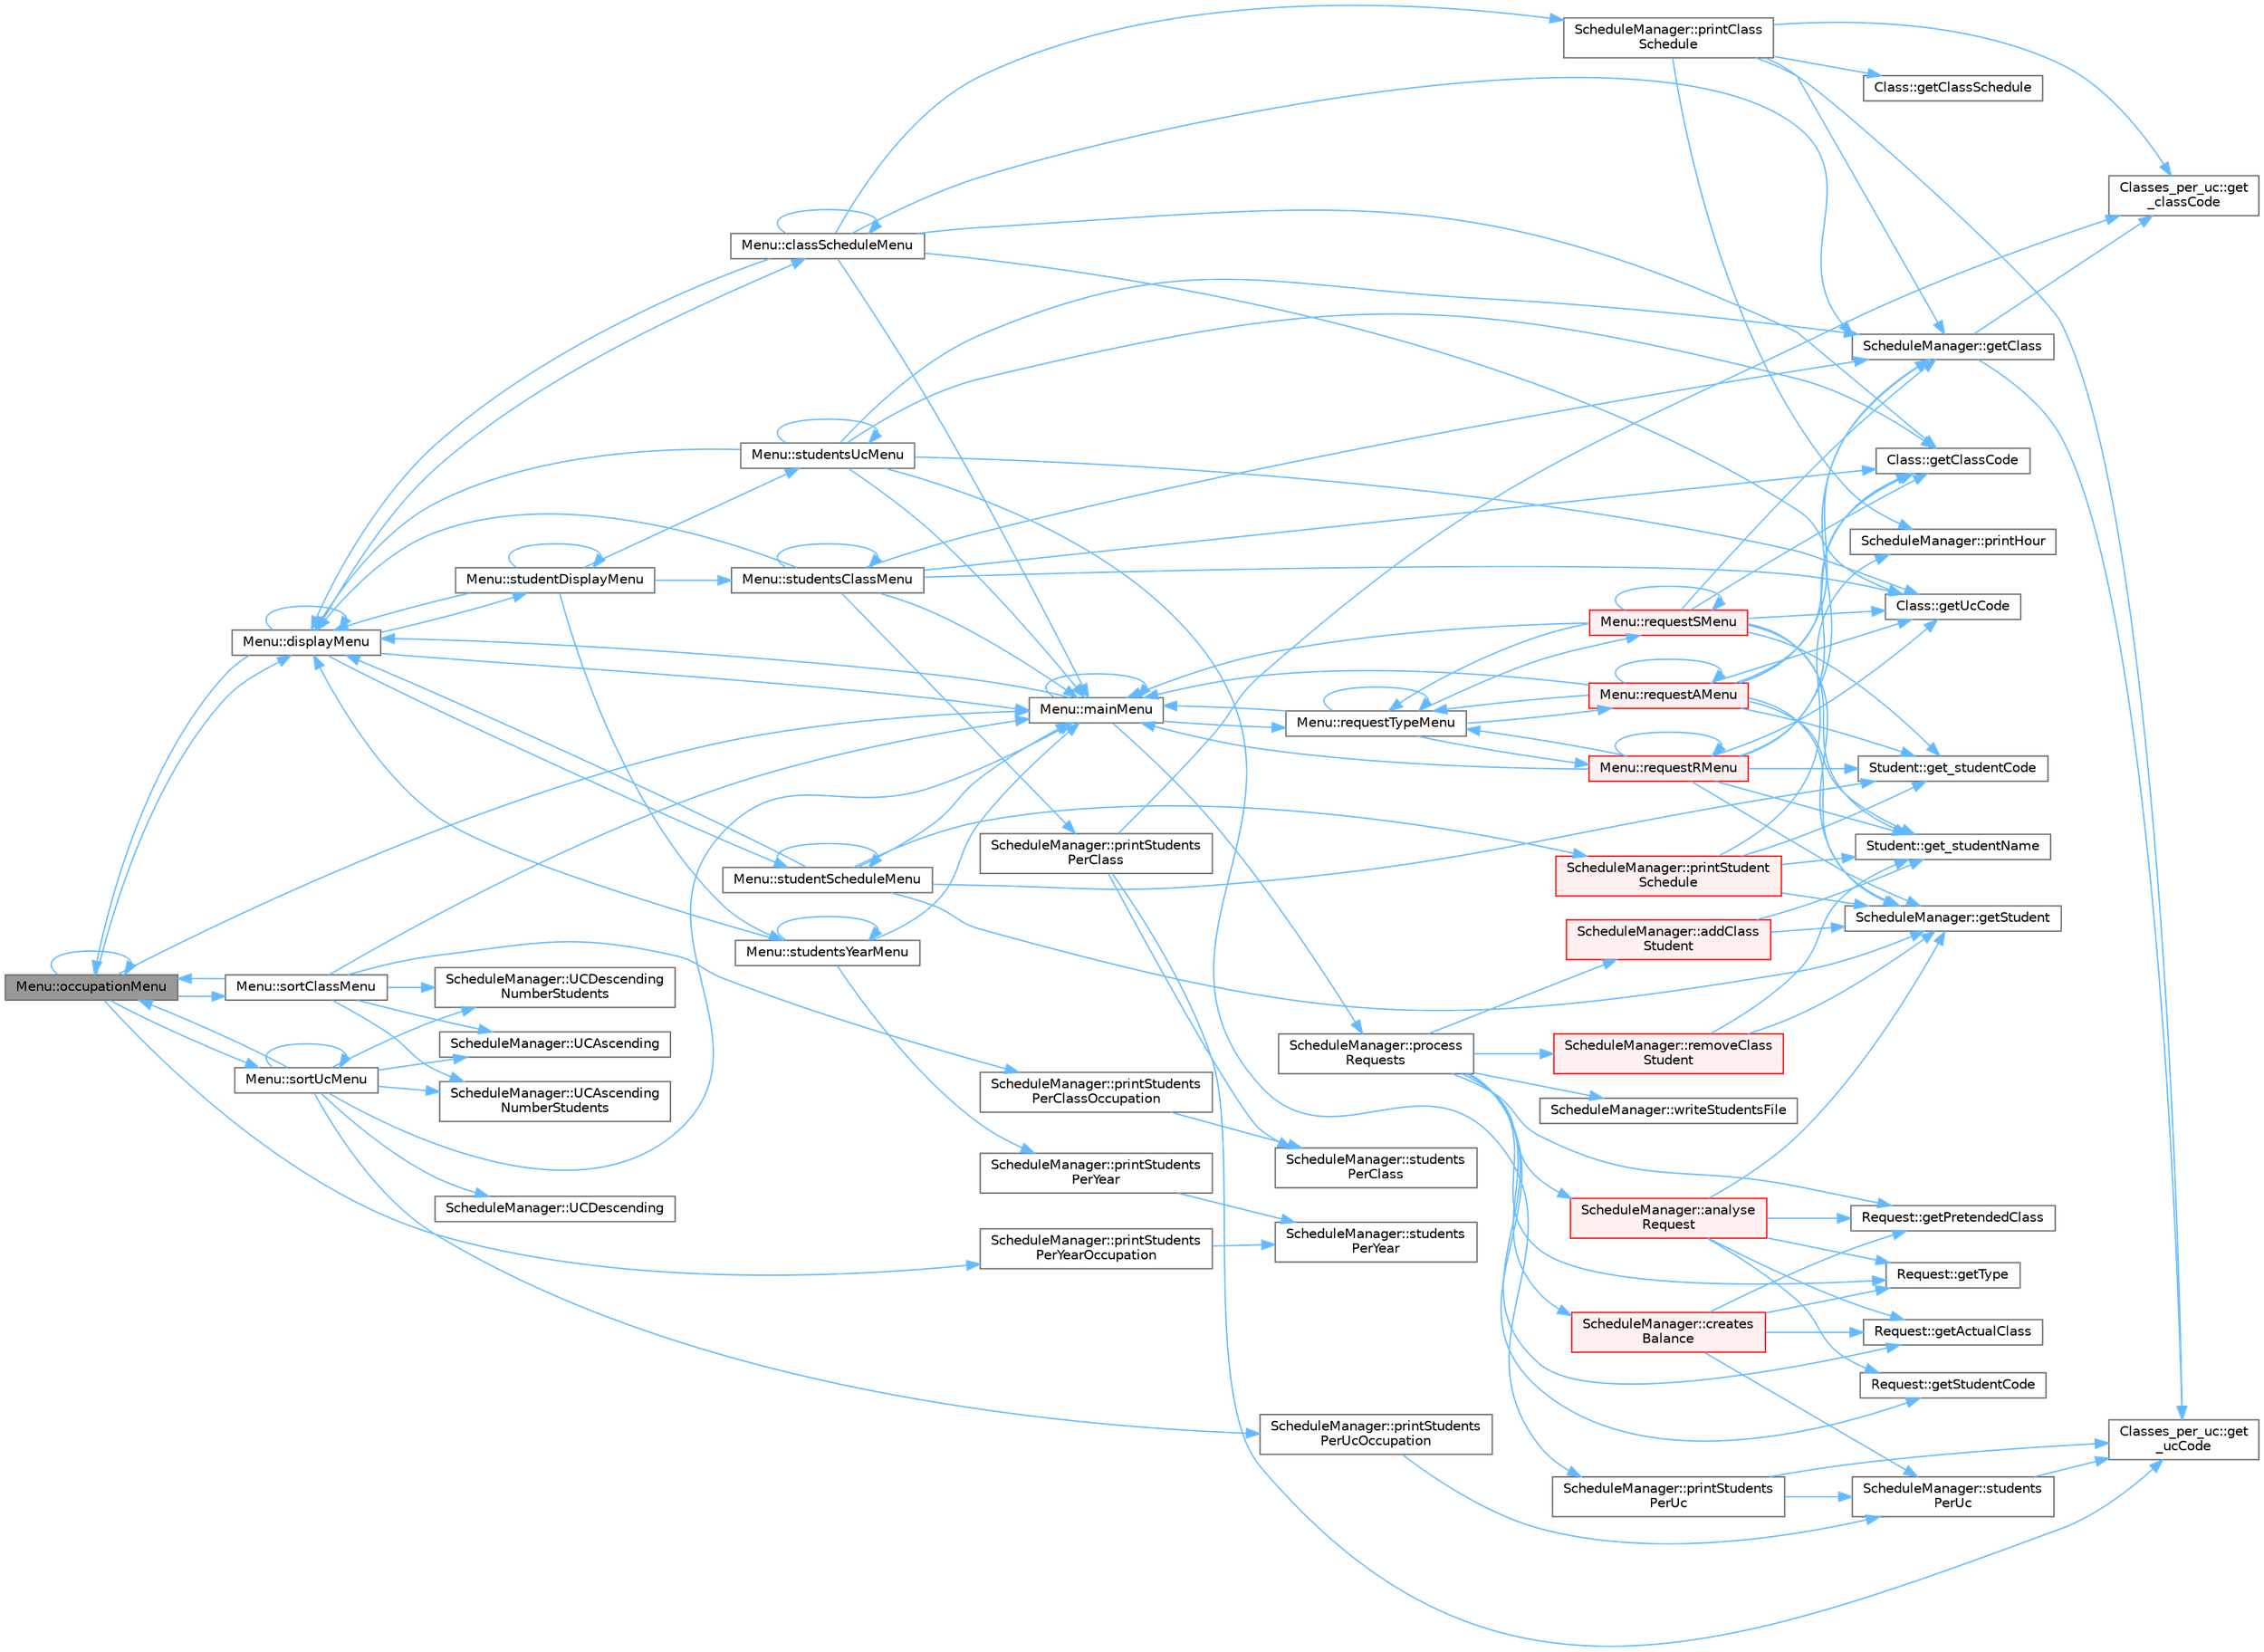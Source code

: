 digraph "Menu::occupationMenu"
{
 // LATEX_PDF_SIZE
  bgcolor="transparent";
  edge [fontname=Helvetica,fontsize=10,labelfontname=Helvetica,labelfontsize=10];
  node [fontname=Helvetica,fontsize=10,shape=box,height=0.2,width=0.4];
  rankdir="LR";
  Node1 [label="Menu::occupationMenu",height=0.2,width=0.4,color="gray40", fillcolor="grey60", style="filled", fontcolor="black",tooltip="displays the options to the occupation of classes, uc's or year"];
  Node1 -> Node2 [color="steelblue1",style="solid"];
  Node2 [label="Menu::displayMenu",height=0.2,width=0.4,color="grey40", fillcolor="white", style="filled",URL="$class_menu.html#a7ceb2718cac4b01b62731e1bcf4283f1",tooltip="displays and manages the display menu of the application"];
  Node2 -> Node3 [color="steelblue1",style="solid"];
  Node3 [label="Menu::classScheduleMenu",height=0.2,width=0.4,color="grey40", fillcolor="white", style="filled",URL="$class_menu.html#aa677a519e096f8d55025ed02c90bb16f",tooltip="displays the schedule of a class"];
  Node3 -> Node3 [color="steelblue1",style="solid"];
  Node3 -> Node2 [color="steelblue1",style="solid"];
  Node3 -> Node4 [color="steelblue1",style="solid"];
  Node4 [label="ScheduleManager::getClass",height=0.2,width=0.4,color="grey40", fillcolor="white", style="filled",URL="$class_schedule_manager.html#af086538733e4b420293d38a300286dbd",tooltip="get a class in the list of all classes per uc, complexity O(n)"];
  Node4 -> Node5 [color="steelblue1",style="solid"];
  Node5 [label="Classes_per_uc::get\l_classCode",height=0.2,width=0.4,color="grey40", fillcolor="white", style="filled",URL="$class_classes__per__uc.html#af2d2caaac1992545c5cc9cdd25931ff1",tooltip="gets the Class Code, complexity O(1)"];
  Node4 -> Node6 [color="steelblue1",style="solid"];
  Node6 [label="Classes_per_uc::get\l_ucCode",height=0.2,width=0.4,color="grey40", fillcolor="white", style="filled",URL="$class_classes__per__uc.html#ad7dc285639f33fad9796309cb686eb16",tooltip="gets the Uc Code, complexity O(1)"];
  Node3 -> Node7 [color="steelblue1",style="solid"];
  Node7 [label="Class::getClassCode",height=0.2,width=0.4,color="grey40", fillcolor="white", style="filled",URL="$class_class.html#a741c8eacce26ceaf0d68e4e5a145be68",tooltip="gets the Class Code, complexity O(1)"];
  Node3 -> Node8 [color="steelblue1",style="solid"];
  Node8 [label="Class::getUcCode",height=0.2,width=0.4,color="grey40", fillcolor="white", style="filled",URL="$class_class.html#a42b4ee11c3181b8b5ebc39e9652153f9",tooltip="gets the Uc Code, complexity O(1)"];
  Node3 -> Node9 [color="steelblue1",style="solid"];
  Node9 [label="Menu::mainMenu",height=0.2,width=0.4,color="grey40", fillcolor="white", style="filled",URL="$class_menu.html#aef9edee86d2ea460606361c92e061583",tooltip="displays and manages the main menu of the application"];
  Node9 -> Node2 [color="steelblue1",style="solid"];
  Node9 -> Node9 [color="steelblue1",style="solid"];
  Node9 -> Node10 [color="steelblue1",style="solid"];
  Node10 [label="ScheduleManager::process\lRequests",height=0.2,width=0.4,color="grey40", fillcolor="white", style="filled",URL="$class_schedule_manager.html#a48575e5429cdeded98a3367220de6fe7",tooltip="Complexity = O(n)"];
  Node10 -> Node11 [color="steelblue1",style="solid"];
  Node11 [label="ScheduleManager::addClass\lStudent",height=0.2,width=0.4,color="red", fillcolor="#FFF0F0", style="filled",URL="$class_schedule_manager.html#a6b3d6ef8772acd383dc1bf45f73a32b7",tooltip="Complexity = O(n + log n)"];
  Node11 -> Node13 [color="steelblue1",style="solid"];
  Node13 [label="Student::get_studentName",height=0.2,width=0.4,color="grey40", fillcolor="white", style="filled",URL="$class_student.html#af63e97959c77004acbe20302d6ad1a39",tooltip="gets the student name, complexity O(1)"];
  Node11 -> Node14 [color="steelblue1",style="solid"];
  Node14 [label="ScheduleManager::getStudent",height=0.2,width=0.4,color="grey40", fillcolor="white", style="filled",URL="$class_schedule_manager.html#ae9e558e49da94f4d5a4e5737dcecc59a",tooltip="gets the corresponding object to a student code, complexity O(n)"];
  Node10 -> Node15 [color="steelblue1",style="solid"];
  Node15 [label="ScheduleManager::analyse\lRequest",height=0.2,width=0.4,color="red", fillcolor="#FFF0F0", style="filled",URL="$class_schedule_manager.html#a2a4bba26f31a117f84244e431090a866",tooltip="Complexity O(n)"];
  Node15 -> Node21 [color="steelblue1",style="solid"];
  Node21 [label="Request::getActualClass",height=0.2,width=0.4,color="grey40", fillcolor="white", style="filled",URL="$class_request.html#ad55809beb01bf01c52087b4802379c4a",tooltip=" "];
  Node15 -> Node22 [color="steelblue1",style="solid"];
  Node22 [label="Request::getPretendedClass",height=0.2,width=0.4,color="grey40", fillcolor="white", style="filled",URL="$class_request.html#a7b02f395927210c07751be44d1b3c58c",tooltip=" "];
  Node15 -> Node14 [color="steelblue1",style="solid"];
  Node15 -> Node23 [color="steelblue1",style="solid"];
  Node23 [label="Request::getStudentCode",height=0.2,width=0.4,color="grey40", fillcolor="white", style="filled",URL="$class_request.html#a5a9953615d3e8fbb377bc13a17b65e57",tooltip=" "];
  Node15 -> Node24 [color="steelblue1",style="solid"];
  Node24 [label="Request::getType",height=0.2,width=0.4,color="grey40", fillcolor="white", style="filled",URL="$class_request.html#a64192fbb788c9dcae1e011f85a7c0f67",tooltip=" "];
  Node10 -> Node25 [color="steelblue1",style="solid"];
  Node25 [label="ScheduleManager::creates\lBalance",height=0.2,width=0.4,color="red", fillcolor="#FFF0F0", style="filled",URL="$class_schedule_manager.html#af918b25dc00ed4ffcd0ca8d29abd2af3",tooltip="Complexity = O(n²)"];
  Node25 -> Node21 [color="steelblue1",style="solid"];
  Node25 -> Node22 [color="steelblue1",style="solid"];
  Node25 -> Node24 [color="steelblue1",style="solid"];
  Node25 -> Node29 [color="steelblue1",style="solid"];
  Node29 [label="ScheduleManager::students\lPerUc",height=0.2,width=0.4,color="grey40", fillcolor="white", style="filled",URL="$class_schedule_manager.html#a4f1dcd913c220b073ff9e79a180fe686",tooltip="Complexity = O(n + number of classes per student) = O(n)"];
  Node29 -> Node6 [color="steelblue1",style="solid"];
  Node10 -> Node21 [color="steelblue1",style="solid"];
  Node10 -> Node22 [color="steelblue1",style="solid"];
  Node10 -> Node23 [color="steelblue1",style="solid"];
  Node10 -> Node24 [color="steelblue1",style="solid"];
  Node10 -> Node30 [color="steelblue1",style="solid"];
  Node30 [label="ScheduleManager::removeClass\lStudent",height=0.2,width=0.4,color="red", fillcolor="#FFF0F0", style="filled",URL="$class_schedule_manager.html#abee9ead517d9992eb0326cfcdd98a90c",tooltip="Complexity = O(n + log n)"];
  Node30 -> Node13 [color="steelblue1",style="solid"];
  Node30 -> Node14 [color="steelblue1",style="solid"];
  Node10 -> Node31 [color="steelblue1",style="solid"];
  Node31 [label="ScheduleManager::writeStudentsFile",height=0.2,width=0.4,color="grey40", fillcolor="white", style="filled",URL="$class_schedule_manager.html#a6597654bdd09088afc302aff9602fb9b",tooltip="Complexity = O(n)"];
  Node9 -> Node32 [color="steelblue1",style="solid"];
  Node32 [label="Menu::requestTypeMenu",height=0.2,width=0.4,color="grey40", fillcolor="white", style="filled",URL="$class_menu.html#a08f5fd797aed15499f55a271317f417e",tooltip="displays and manages the request menu of the application"];
  Node32 -> Node9 [color="steelblue1",style="solid"];
  Node32 -> Node33 [color="steelblue1",style="solid"];
  Node33 [label="Menu::requestAMenu",height=0.2,width=0.4,color="red", fillcolor="#FFF0F0", style="filled",URL="$class_menu.html#a98f6fc8ff0888c1141677e12061d05d9",tooltip="displays and manages the request menu to add a student to a new class"];
  Node33 -> Node34 [color="steelblue1",style="solid"];
  Node34 [label="Student::get_studentCode",height=0.2,width=0.4,color="grey40", fillcolor="white", style="filled",URL="$class_student.html#a6b9d32745e4a22040364773353158464",tooltip="gets the student code, complexity O(1)"];
  Node33 -> Node13 [color="steelblue1",style="solid"];
  Node33 -> Node4 [color="steelblue1",style="solid"];
  Node33 -> Node7 [color="steelblue1",style="solid"];
  Node33 -> Node14 [color="steelblue1",style="solid"];
  Node33 -> Node8 [color="steelblue1",style="solid"];
  Node33 -> Node9 [color="steelblue1",style="solid"];
  Node33 -> Node33 [color="steelblue1",style="solid"];
  Node33 -> Node32 [color="steelblue1",style="solid"];
  Node32 -> Node36 [color="steelblue1",style="solid"];
  Node36 [label="Menu::requestRMenu",height=0.2,width=0.4,color="red", fillcolor="#FFF0F0", style="filled",URL="$class_menu.html#a80da583d6fbe2654f0e2de94c2df66af",tooltip="displays and manages the request menu to remove a student from a class"];
  Node36 -> Node34 [color="steelblue1",style="solid"];
  Node36 -> Node13 [color="steelblue1",style="solid"];
  Node36 -> Node4 [color="steelblue1",style="solid"];
  Node36 -> Node7 [color="steelblue1",style="solid"];
  Node36 -> Node14 [color="steelblue1",style="solid"];
  Node36 -> Node8 [color="steelblue1",style="solid"];
  Node36 -> Node9 [color="steelblue1",style="solid"];
  Node36 -> Node36 [color="steelblue1",style="solid"];
  Node36 -> Node32 [color="steelblue1",style="solid"];
  Node32 -> Node37 [color="steelblue1",style="solid"];
  Node37 [label="Menu::requestSMenu",height=0.2,width=0.4,color="red", fillcolor="#FFF0F0", style="filled",URL="$class_menu.html#acbc8696e3f90771a91f6ee1a4389d73b",tooltip="displays and manages the request menu to swap student class(es)"];
  Node37 -> Node34 [color="steelblue1",style="solid"];
  Node37 -> Node13 [color="steelblue1",style="solid"];
  Node37 -> Node4 [color="steelblue1",style="solid"];
  Node37 -> Node7 [color="steelblue1",style="solid"];
  Node37 -> Node14 [color="steelblue1",style="solid"];
  Node37 -> Node8 [color="steelblue1",style="solid"];
  Node37 -> Node9 [color="steelblue1",style="solid"];
  Node37 -> Node37 [color="steelblue1",style="solid"];
  Node37 -> Node32 [color="steelblue1",style="solid"];
  Node32 -> Node32 [color="steelblue1",style="solid"];
  Node3 -> Node38 [color="steelblue1",style="solid"];
  Node38 [label="ScheduleManager::printClass\lSchedule",height=0.2,width=0.4,color="grey40", fillcolor="white", style="filled",URL="$class_schedule_manager.html#a6544749a66e0df443356f162f5a6048f",tooltip="complexity O(2) = O(1)"];
  Node38 -> Node5 [color="steelblue1",style="solid"];
  Node38 -> Node6 [color="steelblue1",style="solid"];
  Node38 -> Node4 [color="steelblue1",style="solid"];
  Node38 -> Node39 [color="steelblue1",style="solid"];
  Node39 [label="Class::getClassSchedule",height=0.2,width=0.4,color="grey40", fillcolor="white", style="filled",URL="$class_class.html#ae4b4b4d65d68d3070ebcd3ececb95090",tooltip="gets a list of the Class Schedule, complexity O(1)"];
  Node38 -> Node40 [color="steelblue1",style="solid"];
  Node40 [label="ScheduleManager::printHour",height=0.2,width=0.4,color="grey40", fillcolor="white", style="filled",URL="$class_schedule_manager.html#a3c8d93bdddc5efe2b9e60816caefbbc1",tooltip="converts and prints a float into a time stamp, complexity O(1)"];
  Node2 -> Node2 [color="steelblue1",style="solid"];
  Node2 -> Node9 [color="steelblue1",style="solid"];
  Node2 -> Node1 [color="steelblue1",style="solid"];
  Node2 -> Node41 [color="steelblue1",style="solid"];
  Node41 [label="Menu::studentDisplayMenu",height=0.2,width=0.4,color="grey40", fillcolor="white", style="filled",URL="$class_menu.html#afc61de2cbeb06654497344254c5b9050",tooltip="displays the options to show the students on UC/Class/Year"];
  Node41 -> Node2 [color="steelblue1",style="solid"];
  Node41 -> Node41 [color="steelblue1",style="solid"];
  Node41 -> Node42 [color="steelblue1",style="solid"];
  Node42 [label="Menu::studentsClassMenu",height=0.2,width=0.4,color="grey40", fillcolor="white", style="filled",URL="$class_menu.html#aa06a36f0195d4f18ee727ee191c8fee1",tooltip="displays input options for classCode and UCCode to choose a Class's list of students to display"];
  Node42 -> Node2 [color="steelblue1",style="solid"];
  Node42 -> Node4 [color="steelblue1",style="solid"];
  Node42 -> Node7 [color="steelblue1",style="solid"];
  Node42 -> Node8 [color="steelblue1",style="solid"];
  Node42 -> Node9 [color="steelblue1",style="solid"];
  Node42 -> Node43 [color="steelblue1",style="solid"];
  Node43 [label="ScheduleManager::printStudents\lPerClass",height=0.2,width=0.4,color="grey40", fillcolor="white", style="filled",URL="$class_schedule_manager.html#a175abf1872f6994c3e3e1ba9238b72c7",tooltip="complexity O(n + max number of classes of a student) = O(n)"];
  Node43 -> Node5 [color="steelblue1",style="solid"];
  Node43 -> Node6 [color="steelblue1",style="solid"];
  Node43 -> Node28 [color="steelblue1",style="solid"];
  Node28 [label="ScheduleManager::students\lPerClass",height=0.2,width=0.4,color="grey40", fillcolor="white", style="filled",URL="$class_schedule_manager.html#a3280e156616c47362e6a8a3e5da842a7",tooltip="complexity O(n + max number of classes of a student) = O(n)"];
  Node42 -> Node42 [color="steelblue1",style="solid"];
  Node41 -> Node44 [color="steelblue1",style="solid"];
  Node44 [label="Menu::studentsUcMenu",height=0.2,width=0.4,color="grey40", fillcolor="white", style="filled",URL="$class_menu.html#a150abfa0868035c73753da75984969d5",tooltip="displays input options for classCode and UCCode to choose a Classes_per_uc list of students to displa..."];
  Node44 -> Node2 [color="steelblue1",style="solid"];
  Node44 -> Node4 [color="steelblue1",style="solid"];
  Node44 -> Node7 [color="steelblue1",style="solid"];
  Node44 -> Node8 [color="steelblue1",style="solid"];
  Node44 -> Node9 [color="steelblue1",style="solid"];
  Node44 -> Node45 [color="steelblue1",style="solid"];
  Node45 [label="ScheduleManager::printStudents\lPerUc",height=0.2,width=0.4,color="grey40", fillcolor="white", style="filled",URL="$class_schedule_manager.html#af0f76b19ca44cb2656b230a375f67168",tooltip="prints in the terminal a UC and a list of its students"];
  Node45 -> Node6 [color="steelblue1",style="solid"];
  Node45 -> Node29 [color="steelblue1",style="solid"];
  Node44 -> Node44 [color="steelblue1",style="solid"];
  Node41 -> Node46 [color="steelblue1",style="solid"];
  Node46 [label="Menu::studentsYearMenu",height=0.2,width=0.4,color="grey40", fillcolor="white", style="filled",URL="$class_menu.html#ab2ee6d3173360458a0ab9f1ce413ef33",tooltip="displays input options for year to choose a year's list of students to display"];
  Node46 -> Node2 [color="steelblue1",style="solid"];
  Node46 -> Node9 [color="steelblue1",style="solid"];
  Node46 -> Node47 [color="steelblue1",style="solid"];
  Node47 [label="ScheduleManager::printStudents\lPerYear",height=0.2,width=0.4,color="grey40", fillcolor="white", style="filled",URL="$class_schedule_manager.html#a4d2380deb91d21cdfafebe799bf1be8f",tooltip="Complexity = O(n + number of student's classes) = O(n)"];
  Node47 -> Node48 [color="steelblue1",style="solid"];
  Node48 [label="ScheduleManager::students\lPerYear",height=0.2,width=0.4,color="grey40", fillcolor="white", style="filled",URL="$class_schedule_manager.html#ad05e0f4686bb4cb17d3805eaf6a5327d",tooltip="complexity O(n + max number of classes of a student) = O(n)"];
  Node46 -> Node46 [color="steelblue1",style="solid"];
  Node2 -> Node49 [color="steelblue1",style="solid"];
  Node49 [label="Menu::studentScheduleMenu",height=0.2,width=0.4,color="grey40", fillcolor="white", style="filled",URL="$class_menu.html#aa39a8a67e77b690cda3cb9a6a360404f",tooltip="displays and manages to show a student information"];
  Node49 -> Node2 [color="steelblue1",style="solid"];
  Node49 -> Node34 [color="steelblue1",style="solid"];
  Node49 -> Node14 [color="steelblue1",style="solid"];
  Node49 -> Node9 [color="steelblue1",style="solid"];
  Node49 -> Node50 [color="steelblue1",style="solid"];
  Node50 [label="ScheduleManager::printStudent\lSchedule",height=0.2,width=0.4,color="red", fillcolor="#FFF0F0", style="filled",URL="$class_schedule_manager.html#a7d2210e89d349d3ad5fd1f5d2c3f5c8b",tooltip="prints a student schedule, complexity O(max number of classes that a student can have) = O(1)"];
  Node50 -> Node34 [color="steelblue1",style="solid"];
  Node50 -> Node13 [color="steelblue1",style="solid"];
  Node50 -> Node14 [color="steelblue1",style="solid"];
  Node50 -> Node40 [color="steelblue1",style="solid"];
  Node49 -> Node49 [color="steelblue1",style="solid"];
  Node1 -> Node9 [color="steelblue1",style="solid"];
  Node1 -> Node1 [color="steelblue1",style="solid"];
  Node1 -> Node54 [color="steelblue1",style="solid"];
  Node54 [label="ScheduleManager::printStudents\lPerYearOccupation",height=0.2,width=0.4,color="grey40", fillcolor="white", style="filled",URL="$class_schedule_manager.html#adab40ba93a69b5d6ea0feb6f99496b4a",tooltip="Complexity = O(n + max number of classes) = O(n)"];
  Node54 -> Node48 [color="steelblue1",style="solid"];
  Node1 -> Node55 [color="steelblue1",style="solid"];
  Node55 [label="Menu::sortClassMenu",height=0.2,width=0.4,color="grey40", fillcolor="white", style="filled",URL="$class_menu.html#ae06786f133a6c224371613a12fc8c5c6",tooltip="displays the options to show the occupation of classes"];
  Node55 -> Node9 [color="steelblue1",style="solid"];
  Node55 -> Node1 [color="steelblue1",style="solid"];
  Node55 -> Node56 [color="steelblue1",style="solid"];
  Node56 [label="ScheduleManager::printStudents\lPerClassOccupation",height=0.2,width=0.4,color="grey40", fillcolor="white", style="filled",URL="$class_schedule_manager.html#aa9574467fda88f236a31f3bf126f531b",tooltip="complexity O(2n) = O(n)"];
  Node56 -> Node28 [color="steelblue1",style="solid"];
  Node55 -> Node57 [color="steelblue1",style="solid"];
  Node57 [label="ScheduleManager::UCAscending",height=0.2,width=0.4,color="grey40", fillcolor="white", style="filled",URL="$class_schedule_manager.html#a3caefa77328265e669d4ee2577d6d759",tooltip="custom comparator function to sort a list of pairs<int, Classes_per_uc> from the first UC to the last"];
  Node55 -> Node58 [color="steelblue1",style="solid"];
  Node58 [label="ScheduleManager::UCAscending\lNumberStudents",height=0.2,width=0.4,color="grey40", fillcolor="white", style="filled",URL="$class_schedule_manager.html#abda48961240bd59903dd183648a81c11",tooltip="custom comparator function to sort a list of pairs<int, Classes_per_uc> from the uc with less student..."];
  Node55 -> Node59 [color="steelblue1",style="solid"];
  Node59 [label="ScheduleManager::UCDescending\lNumberStudents",height=0.2,width=0.4,color="grey40", fillcolor="white", style="filled",URL="$class_schedule_manager.html#a94e3990d001e034c4b46a4c70d5d2c0d",tooltip="custom comparator function to sort a list of pairs<int, Classes_per_uc> from the uc with more student..."];
  Node1 -> Node60 [color="steelblue1",style="solid"];
  Node60 [label="Menu::sortUcMenu",height=0.2,width=0.4,color="grey40", fillcolor="white", style="filled",URL="$class_menu.html#a35649eb24753cbbd8142ac52e6a98e01",tooltip="displays the options to show the occupation of uc's"];
  Node60 -> Node9 [color="steelblue1",style="solid"];
  Node60 -> Node1 [color="steelblue1",style="solid"];
  Node60 -> Node61 [color="steelblue1",style="solid"];
  Node61 [label="ScheduleManager::printStudents\lPerUcOccupation",height=0.2,width=0.4,color="grey40", fillcolor="white", style="filled",URL="$class_schedule_manager.html#a59d7a95a91611f9183271eac4d4ded81",tooltip="Complexity = O(n)"];
  Node61 -> Node29 [color="steelblue1",style="solid"];
  Node60 -> Node60 [color="steelblue1",style="solid"];
  Node60 -> Node57 [color="steelblue1",style="solid"];
  Node60 -> Node58 [color="steelblue1",style="solid"];
  Node60 -> Node62 [color="steelblue1",style="solid"];
  Node62 [label="ScheduleManager::UCDescending",height=0.2,width=0.4,color="grey40", fillcolor="white", style="filled",URL="$class_schedule_manager.html#a21150b782f55ac7b0f81d53468a3d465",tooltip="custom comparator function to sort a list of pairs<int, Classes_per_uc> from the last UC to the first"];
  Node60 -> Node59 [color="steelblue1",style="solid"];
}
